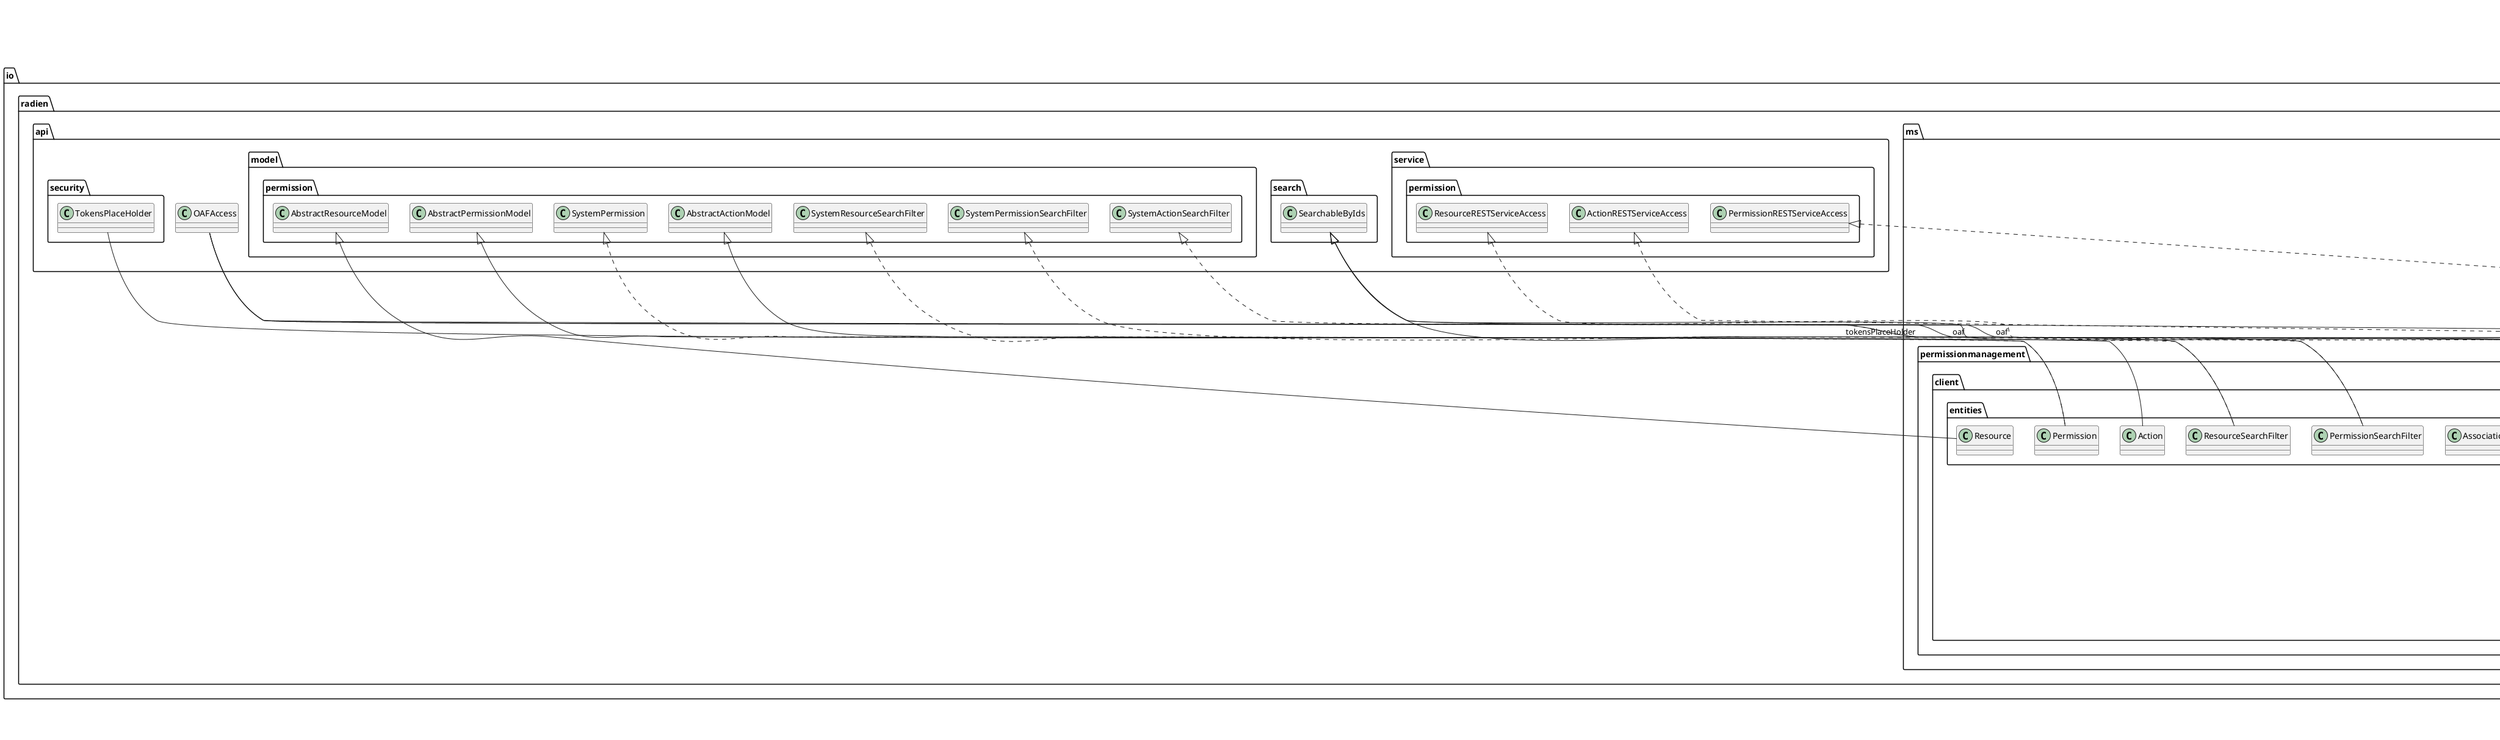 @startuml

title __RD-MS-PERMISSIONMANAGEMENT-CLIENT's Class Diagram__\n

  namespace io.radien.ms.permissionmanagement.client {
    class io.radien.ms.permissionmanagement.client.PermissionResponseExceptionMapper {
    }
  }
  

  namespace io.radien.ms.permissionmanagement.client {
    namespace entities {
      class io.radien.ms.permissionmanagement.client.entities.Action {
      }
    }
  }
  

  namespace io.radien.ms.permissionmanagement.client {
    namespace entities {
      class io.radien.ms.permissionmanagement.client.entities.ActionSearchFilter {
      }
    }
  }
  

  namespace io.radien.ms.permissionmanagement.client {
    namespace entities {
      class io.radien.ms.permissionmanagement.client.entities.AssociationStatus {
      }
    }
  }
  

  namespace io.radien.ms.permissionmanagement.client {
    namespace entities {
      class io.radien.ms.permissionmanagement.client.entities.GlobalHeaders {
      }
    }
  }
  

  namespace io.radien.ms.permissionmanagement.client {
    namespace entities {
      class io.radien.ms.permissionmanagement.client.entities.Permission {
      }
    }
  }
  

  namespace io.radien.ms.permissionmanagement.client {
    namespace entities {
      class io.radien.ms.permissionmanagement.client.entities.PermissionSearchFilter {
      }
    }
  }
  

  namespace io.radien.ms.permissionmanagement.client {
    namespace entities {
      class io.radien.ms.permissionmanagement.client.entities.Resource {
      }
    }
  }
  

  namespace io.radien.ms.permissionmanagement.client {
    namespace entities {
      class io.radien.ms.permissionmanagement.client.entities.ResourceSearchFilter {
      }
    }
  }
  

  namespace io.radien.ms.permissionmanagement.client {
    namespace providers {
      class io.radien.ms.permissionmanagement.client.providers.ActionMessageBodyReader {
      }
    }
  }
  

  namespace io.radien.ms.permissionmanagement.client {
    namespace providers {
      class io.radien.ms.permissionmanagement.client.providers.ActionMessageBodyWriter {
      }
    }
  }
  

  namespace io.radien.ms.permissionmanagement.client {
    namespace providers {
      class io.radien.ms.permissionmanagement.client.providers.PermissionMessageBodyReader {
      }
    }
  }
  

  namespace io.radien.ms.permissionmanagement.client {
    namespace providers {
      class io.radien.ms.permissionmanagement.client.providers.PermissionMessageBodyWriter {
      }
    }
  }
  

  namespace io.radien.ms.permissionmanagement.client {
    namespace providers {
      class io.radien.ms.permissionmanagement.client.providers.ResourceMessageBodyReader {
      }
    }
  }
  

  namespace io.radien.ms.permissionmanagement.client {
    namespace providers {
      class io.radien.ms.permissionmanagement.client.providers.ResourceMessageBodyWriter {
      }
    }
  }
  

  namespace io.radien.ms.permissionmanagement.client {
    namespace services {
      class io.radien.ms.permissionmanagement.client.services.ActionFactory {
      }
    }
  }
  

  namespace io.radien.ms.permissionmanagement.client {
    namespace services {
      class io.radien.ms.permissionmanagement.client.services.ActionRESTServiceClient {
      }
    }
  }
  

  namespace io.radien.ms.permissionmanagement.client {
    namespace services {
      interface io.radien.ms.permissionmanagement.client.services.ActionResourceClient {
      }
    }
  }
  

  namespace io.radien.ms.permissionmanagement.client {
    namespace services {
      class io.radien.ms.permissionmanagement.client.services.PermissionFactory {
      }
    }
  }
  

  namespace io.radien.ms.permissionmanagement.client {
    namespace services {
      class io.radien.ms.permissionmanagement.client.services.PermissionRESTServiceClient {
      }
    }
  }
  

  namespace io.radien.ms.permissionmanagement.client {
    namespace services {
      interface io.radien.ms.permissionmanagement.client.services.PermissionResourceClient {
      }
    }
  }
  

  namespace io.radien.ms.permissionmanagement.client {
    namespace services {
      class io.radien.ms.permissionmanagement.client.services.ResourceFactory {
      }
    }
  }
  

  namespace io.radien.ms.permissionmanagement.client {
    namespace services {
      class io.radien.ms.permissionmanagement.client.services.ResourceRESTServiceClient {
      }
    }
  }
  

  namespace io.radien.ms.permissionmanagement.client {
    namespace services {
      interface io.radien.ms.permissionmanagement.client.services.ResourceResourceClient {
      }
    }
  }
  

  namespace io.radien.ms.permissionmanagement.client {
    namespace util {
      class io.radien.ms.permissionmanagement.client.util.ActionModelMapper {
      }
    }
  }
  

  namespace io.radien.ms.permissionmanagement.client {
    namespace util {
      class io.radien.ms.permissionmanagement.client.util.ClientServiceUtil {
      }
    }
  }
  

  namespace io.radien.ms.permissionmanagement.client {
    namespace util {
      class io.radien.ms.permissionmanagement.client.util.ListPermissionModelMapper {
      }
    }
  }
  

  namespace io.radien.ms.permissionmanagement.client {
    namespace util {
      class io.radien.ms.permissionmanagement.client.util.PermissionModelMapper {
      }
    }
  }
  

  namespace io.radien.ms.permissionmanagement.client {
    namespace util {
      class io.radien.ms.permissionmanagement.client.util.ResourceModelMapper {
      }
    }
  }
  

  io.radien.ms.permissionmanagement.client.PermissionResponseExceptionMapper -up-|> io.radien.exception.ModelResponseExceptionMapper
  io.radien.ms.permissionmanagement.client.entities.Action -up-|> io.radien.api.model.permission.AbstractActionModel
  io.radien.ms.permissionmanagement.client.entities.ActionSearchFilter .up.|> io.radien.api.model.permission.SystemActionSearchFilter
  io.radien.ms.permissionmanagement.client.entities.ActionSearchFilter -up-|> io.radien.api.search.SearchableByIds
  io.radien.ms.permissionmanagement.client.entities.GlobalHeaders .up.|> org.eclipse.microprofile.rest.client.ext.ClientHeadersFactory
  io.radien.ms.permissionmanagement.client.entities.GlobalHeaders o-- io.radien.api.security.TokensPlaceHolder : tokensPlaceHolder
  io.radien.ms.permissionmanagement.client.entities.Permission .up.|> io.radien.api.model.permission.SystemPermission
  io.radien.ms.permissionmanagement.client.entities.Permission -up-|> io.radien.api.model.permission.AbstractPermissionModel
  io.radien.ms.permissionmanagement.client.entities.PermissionSearchFilter .up.|> io.radien.api.model.permission.SystemPermissionSearchFilter
  io.radien.ms.permissionmanagement.client.entities.PermissionSearchFilter -up-|> io.radien.api.search.SearchableByIds
  io.radien.ms.permissionmanagement.client.entities.Resource -up-|> io.radien.api.model.permission.AbstractResourceModel
  io.radien.ms.permissionmanagement.client.entities.ResourceSearchFilter .up.|> io.radien.api.model.permission.SystemResourceSearchFilter
  io.radien.ms.permissionmanagement.client.entities.ResourceSearchFilter -up-|> io.radien.api.search.SearchableByIds
  io.radien.ms.permissionmanagement.client.providers.ActionMessageBodyReader .up.|> javax.ws.rs.ext.MessageBodyReader
  io.radien.ms.permissionmanagement.client.providers.ActionMessageBodyWriter .up.|> javax.ws.rs.ext.MessageBodyWriter
  io.radien.ms.permissionmanagement.client.providers.PermissionMessageBodyReader .up.|> javax.ws.rs.ext.MessageBodyReader
  io.radien.ms.permissionmanagement.client.providers.PermissionMessageBodyWriter .up.|> javax.ws.rs.ext.MessageBodyWriter
  io.radien.ms.permissionmanagement.client.providers.ResourceMessageBodyReader .up.|> javax.ws.rs.ext.MessageBodyReader
  io.radien.ms.permissionmanagement.client.providers.ResourceMessageBodyWriter .up.|> javax.ws.rs.ext.MessageBodyWriter
  io.radien.ms.permissionmanagement.client.services.ActionRESTServiceClient .up.|> io.radien.api.service.permission.ActionRESTServiceAccess
  io.radien.ms.permissionmanagement.client.services.ActionRESTServiceClient -up-|> io.radien.ms.authz.security.AuthorizationChecker
  io.radien.ms.permissionmanagement.client.services.ActionRESTServiceClient o-- io.radien.ms.permissionmanagement.client.util.ClientServiceUtil : clientServiceUtil
  io.radien.ms.permissionmanagement.client.services.ActionRESTServiceClient o-- io.radien.api.OAFAccess : oaf
  io.radien.ms.permissionmanagement.client.services.PermissionRESTServiceClient .up.|> io.radien.api.service.permission.PermissionRESTServiceAccess
  io.radien.ms.permissionmanagement.client.services.PermissionRESTServiceClient -up-|> io.radien.ms.authz.security.AuthorizationChecker
  io.radien.ms.permissionmanagement.client.services.PermissionRESTServiceClient o-- io.radien.ms.permissionmanagement.client.util.ClientServiceUtil : clientServiceUtil
  io.radien.ms.permissionmanagement.client.services.PermissionRESTServiceClient o-- io.radien.api.OAFAccess : oaf
  io.radien.ms.permissionmanagement.client.services.ResourceRESTServiceClient .up.|> io.radien.api.service.permission.ResourceRESTServiceAccess
  io.radien.ms.permissionmanagement.client.services.ResourceRESTServiceClient -up-|> io.radien.ms.authz.security.AuthorizationChecker
  io.radien.ms.permissionmanagement.client.services.ResourceRESTServiceClient o-- io.radien.ms.permissionmanagement.client.util.ClientServiceUtil : clientServiceUtil
  io.radien.ms.permissionmanagement.client.services.ResourceRESTServiceClient o-- io.radien.api.OAFAccess : oaf


right footer


PlantUML diagram generated by SketchIt! (https://bitbucket.org/pmesmeur/sketch.it)
For more information about this tool, please contact philippe.mesmeur@gmail.com
endfooter

@enduml
